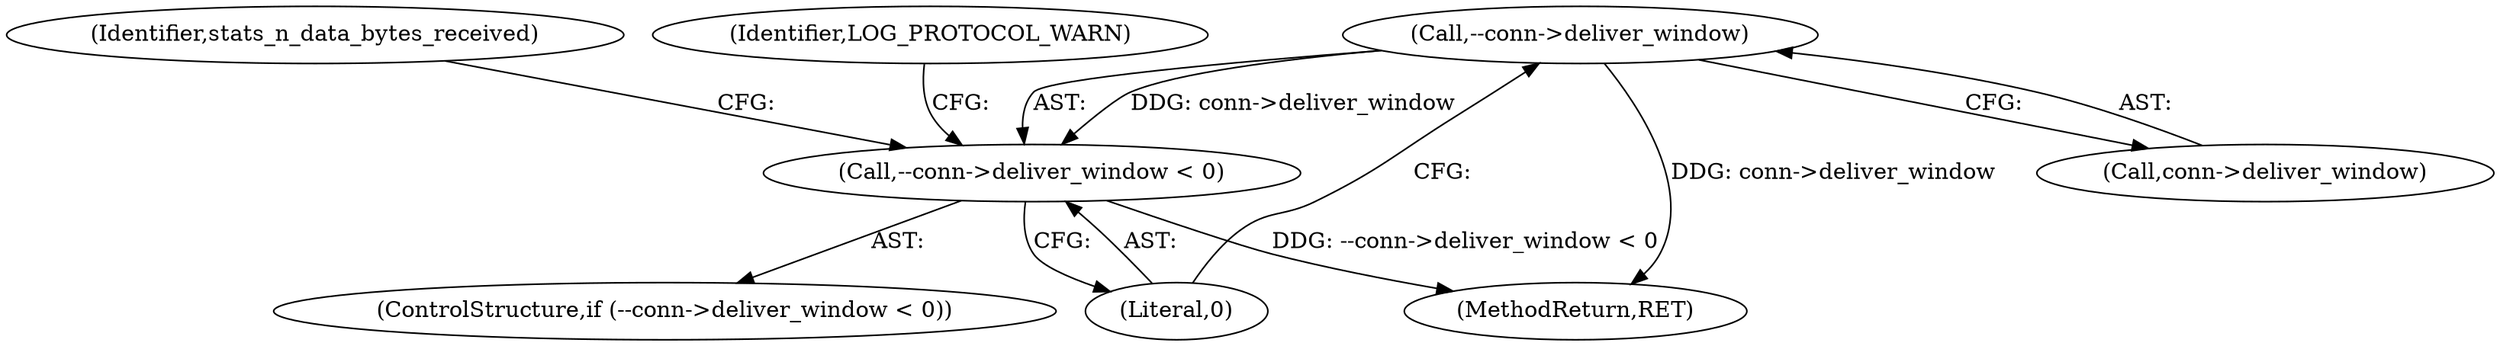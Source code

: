digraph "0_tor_56a7c5bc15e0447203a491c1ee37de9939ad1dcd@pointer" {
"1000410" [label="(Call,--conn->deliver_window)"];
"1000409" [label="(Call,--conn->deliver_window < 0)"];
"1000408" [label="(ControlStructure,if (--conn->deliver_window < 0))"];
"1000410" [label="(Call,--conn->deliver_window)"];
"1000411" [label="(Call,conn->deliver_window)"];
"1000424" [label="(Identifier,stats_n_data_bytes_received)"];
"1000414" [label="(Literal,0)"];
"1001058" [label="(MethodReturn,RET)"];
"1000417" [label="(Identifier,LOG_PROTOCOL_WARN)"];
"1000409" [label="(Call,--conn->deliver_window < 0)"];
"1000410" -> "1000409"  [label="AST: "];
"1000410" -> "1000411"  [label="CFG: "];
"1000411" -> "1000410"  [label="AST: "];
"1000414" -> "1000410"  [label="CFG: "];
"1000410" -> "1001058"  [label="DDG: conn->deliver_window"];
"1000410" -> "1000409"  [label="DDG: conn->deliver_window"];
"1000409" -> "1000408"  [label="AST: "];
"1000409" -> "1000414"  [label="CFG: "];
"1000414" -> "1000409"  [label="AST: "];
"1000417" -> "1000409"  [label="CFG: "];
"1000424" -> "1000409"  [label="CFG: "];
"1000409" -> "1001058"  [label="DDG: --conn->deliver_window < 0"];
}
